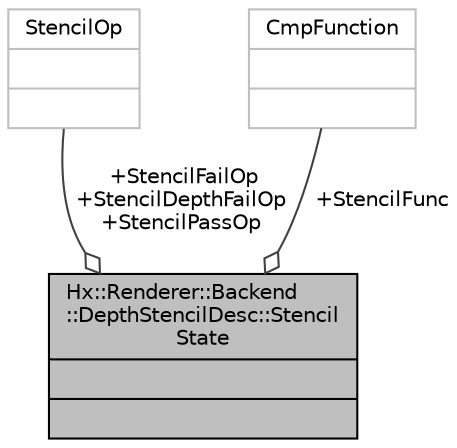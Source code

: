digraph "Hx::Renderer::Backend::DepthStencilDesc::StencilState"
{
  edge [fontname="Helvetica",fontsize="10",labelfontname="Helvetica",labelfontsize="10"];
  node [fontname="Helvetica",fontsize="10",shape=record];
  Node1 [label="{Hx::Renderer::Backend\l::DepthStencilDesc::Stencil\lState\n||}",height=0.2,width=0.4,color="black", fillcolor="grey75", style="filled", fontcolor="black"];
  Node2 -> Node1 [color="grey25",fontsize="10",style="solid",label=" +StencilFailOp\n+StencilDepthFailOp\n+StencilPassOp" ,arrowhead="odiamond",fontname="Helvetica"];
  Node2 [label="{StencilOp\n||}",height=0.2,width=0.4,color="grey75", fillcolor="white", style="filled"];
  Node3 -> Node1 [color="grey25",fontsize="10",style="solid",label=" +StencilFunc" ,arrowhead="odiamond",fontname="Helvetica"];
  Node3 [label="{CmpFunction\n||}",height=0.2,width=0.4,color="grey75", fillcolor="white", style="filled"];
}
